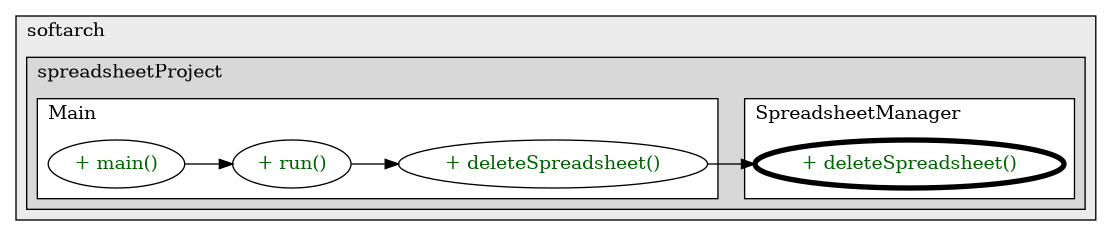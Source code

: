 @startuml

/' diagram meta data start
config=CallConfiguration;
{
  "rootMethod": "upc.softarch.spreadsheetProject.SpreadsheetManager#deleteSpreadsheet(String)",
  "projectClassification": {
    "searchMode": "OpenProject", // OpenProject, AllProjects
    "includedProjects": "",
    "pathEndKeywords": "*.impl",
    "isClientPath": "",
    "isClientName": "",
    "isTestPath": "",
    "isTestName": "",
    "isMappingPath": "",
    "isMappingName": "",
    "isDataAccessPath": "",
    "isDataAccessName": "",
    "isDataStructurePath": "",
    "isDataStructureName": "",
    "isInterfaceStructuresPath": "",
    "isInterfaceStructuresName": "",
    "isEntryPointPath": "",
    "isEntryPointName": "",
    "treatFinalFieldsAsMandatory": false
  },
  "graphRestriction": {
    "classPackageExcludeFilter": "",
    "classPackageIncludeFilter": "",
    "classNameExcludeFilter": "",
    "classNameIncludeFilter": "",
    "methodNameExcludeFilter": "",
    "methodNameIncludeFilter": "",
    "removeByInheritance": "", // inheritance/annotation based filtering is done in a second step
    "removeByAnnotation": "",
    "removeByClassPackage": "", // cleanup the graph after inheritance/annotation based filtering is done
    "removeByClassName": "",
    "cutMappings": false,
    "cutEnum": true,
    "cutTests": true,
    "cutClient": true,
    "cutDataAccess": true,
    "cutInterfaceStructures": true,
    "cutDataStructures": true,
    "cutGetterAndSetter": true,
    "cutConstructors": true
  },
  "graphTraversal": {
    "forwardDepth": 3,
    "backwardDepth": 3,
    "classPackageExcludeFilter": "",
    "classPackageIncludeFilter": "",
    "classNameExcludeFilter": "",
    "classNameIncludeFilter": "",
    "methodNameExcludeFilter": "",
    "methodNameIncludeFilter": "",
    "hideMappings": false,
    "hideDataStructures": false,
    "hidePrivateMethods": true,
    "hideInterfaceCalls": true, // indirection: implementation -> interface (is hidden) -> implementation
    "onlyShowApplicationEntryPoints": false, // root node is included
    "useMethodCallsForStructureDiagram": "ForwardOnly" // ForwardOnly, BothDirections, No
  },
  "details": {
    "aggregation": "GroupByClass", // ByClass, GroupByClass, None
    "showMethodParametersTypes": false,
    "showMethodParametersNames": false,
    "showMethodReturnType": false,
    "showPackageLevels": 2,
    "showCallOrder": false,
    "edgeMode": "MethodsOnly", // TypesOnly, MethodsOnly, TypesAndMethods, MethodsAndDirectTypeUsage
    "showDetailedClassStructure": false
  },
  "rootClass": "upc.softarch.spreadsheetProject.SpreadsheetManager",
  "extensionCallbackMethod": "" // qualified.class.name#methodName - signature: public static String method(String)
}
diagram meta data end '/



digraph g {
    rankdir="LR"
    splines=polyline
    

'nodes 
subgraph cluster_1318690688 { 
   	label=softarch
	labeljust=l
	fillcolor="#ececec"
	style=filled
   
   subgraph cluster_846419237 { 
   	label=spreadsheetProject
	labeljust=l
	fillcolor="#d8d8d8"
	style=filled
   
   subgraph cluster_1132512806 { 
   	label=SpreadsheetManager
	labeljust=l
	fillcolor=white
	style=filled
   
   SpreadsheetManager420481259XXXdeleteSpreadsheet1808118735[
	label="+ deleteSpreadsheet()"
	style=filled
	fillcolor=white
	tooltip="SpreadsheetManager

null"
	penwidth=4
	fontcolor=darkgreen
];
} 

subgraph cluster_1175133934 { 
   	label=Main
	labeljust=l
	fillcolor=white
	style=filled
   
   Main420481259XXXdeleteSpreadsheet0[
	label="+ deleteSpreadsheet()"
	style=filled
	fillcolor=white
	tooltip="Main

null"
	fontcolor=darkgreen
];

Main420481259XXXmain1859653459[
	label="+ main()"
	style=filled
	fillcolor=white
	tooltip="Main

null"
	fontcolor=darkgreen
];

Main420481259XXXrun0[
	label="+ run()"
	style=filled
	fillcolor=white
	tooltip="Main

null"
	fontcolor=darkgreen
];
} 
} 
} 

'edges    
Main420481259XXXdeleteSpreadsheet0 -> SpreadsheetManager420481259XXXdeleteSpreadsheet1808118735;
Main420481259XXXmain1859653459 -> Main420481259XXXrun0;
Main420481259XXXrun0 -> Main420481259XXXdeleteSpreadsheet0;
    
}
@enduml